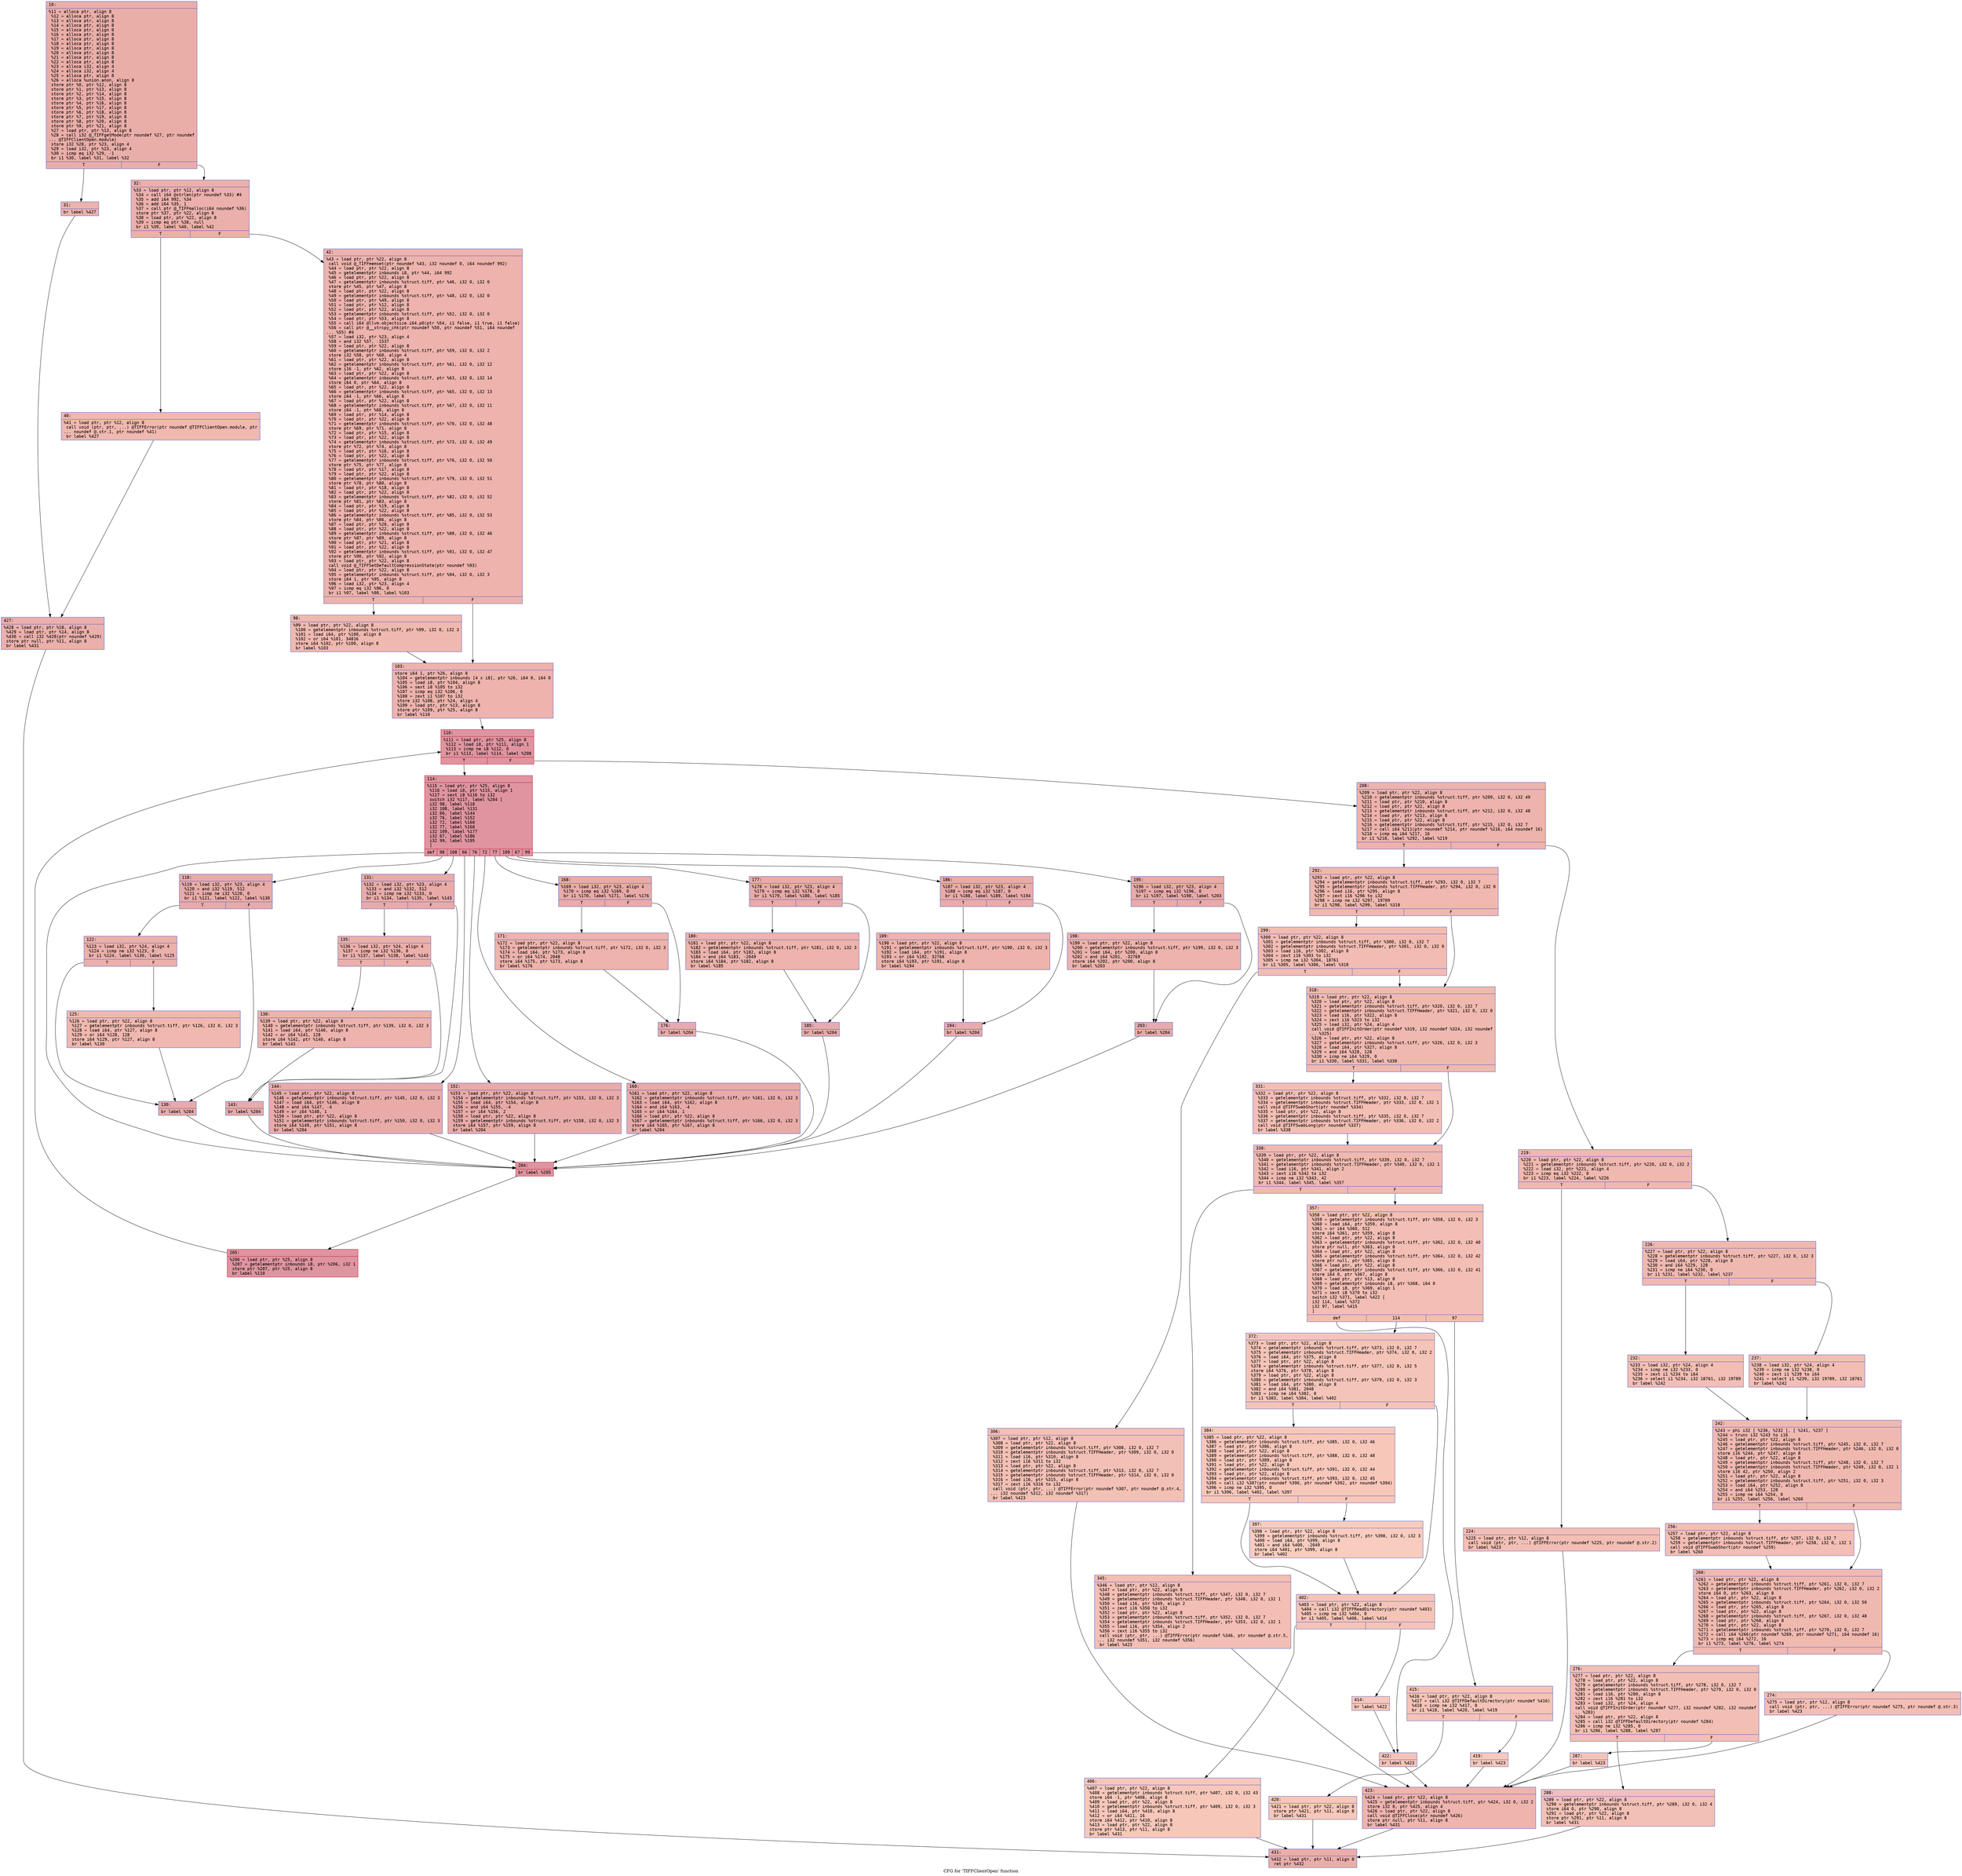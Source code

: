 digraph "CFG for 'TIFFClientOpen' function" {
	label="CFG for 'TIFFClientOpen' function";

	Node0x600003209f90 [shape=record,color="#3d50c3ff", style=filled, fillcolor="#d0473d70" fontname="Courier",label="{10:\l|  %11 = alloca ptr, align 8\l  %12 = alloca ptr, align 8\l  %13 = alloca ptr, align 8\l  %14 = alloca ptr, align 8\l  %15 = alloca ptr, align 8\l  %16 = alloca ptr, align 8\l  %17 = alloca ptr, align 8\l  %18 = alloca ptr, align 8\l  %19 = alloca ptr, align 8\l  %20 = alloca ptr, align 8\l  %21 = alloca ptr, align 8\l  %22 = alloca ptr, align 8\l  %23 = alloca i32, align 4\l  %24 = alloca i32, align 4\l  %25 = alloca ptr, align 8\l  %26 = alloca %union.anon, align 8\l  store ptr %0, ptr %12, align 8\l  store ptr %1, ptr %13, align 8\l  store ptr %2, ptr %14, align 8\l  store ptr %3, ptr %15, align 8\l  store ptr %4, ptr %16, align 8\l  store ptr %5, ptr %17, align 8\l  store ptr %6, ptr %18, align 8\l  store ptr %7, ptr %19, align 8\l  store ptr %8, ptr %20, align 8\l  store ptr %9, ptr %21, align 8\l  %27 = load ptr, ptr %13, align 8\l  %28 = call i32 @_TIFFgetMode(ptr noundef %27, ptr noundef\l... @TIFFClientOpen.module)\l  store i32 %28, ptr %23, align 4\l  %29 = load i32, ptr %23, align 4\l  %30 = icmp eq i32 %29, -1\l  br i1 %30, label %31, label %32\l|{<s0>T|<s1>F}}"];
	Node0x600003209f90:s0 -> Node0x60000320a2b0[tooltip="10 -> 31\nProbability 37.50%" ];
	Node0x600003209f90:s1 -> Node0x60000320a300[tooltip="10 -> 32\nProbability 62.50%" ];
	Node0x60000320a2b0 [shape=record,color="#3d50c3ff", style=filled, fillcolor="#d6524470" fontname="Courier",label="{31:\l|  br label %427\l}"];
	Node0x60000320a2b0 -> Node0x60000320b700[tooltip="31 -> 427\nProbability 100.00%" ];
	Node0x60000320a300 [shape=record,color="#3d50c3ff", style=filled, fillcolor="#d24b4070" fontname="Courier",label="{32:\l|  %33 = load ptr, ptr %12, align 8\l  %34 = call i64 @strlen(ptr noundef %33) #4\l  %35 = add i64 992, %34\l  %36 = add i64 %35, 1\l  %37 = call ptr @_TIFFmalloc(i64 noundef %36)\l  store ptr %37, ptr %22, align 8\l  %38 = load ptr, ptr %22, align 8\l  %39 = icmp eq ptr %38, null\l  br i1 %39, label %40, label %42\l|{<s0>T|<s1>F}}"];
	Node0x60000320a300:s0 -> Node0x60000320a350[tooltip="32 -> 40\nProbability 37.50%" ];
	Node0x60000320a300:s1 -> Node0x60000320a3a0[tooltip="32 -> 42\nProbability 62.50%" ];
	Node0x60000320a350 [shape=record,color="#3d50c3ff", style=filled, fillcolor="#dc5d4a70" fontname="Courier",label="{40:\l|  %41 = load ptr, ptr %12, align 8\l  call void (ptr, ptr, ...) @TIFFError(ptr noundef @TIFFClientOpen.module, ptr\l... noundef @.str.1, ptr noundef %41)\l  br label %427\l}"];
	Node0x60000320a350 -> Node0x60000320b700[tooltip="40 -> 427\nProbability 100.00%" ];
	Node0x60000320a3a0 [shape=record,color="#3d50c3ff", style=filled, fillcolor="#d6524470" fontname="Courier",label="{42:\l|  %43 = load ptr, ptr %22, align 8\l  call void @_TIFFmemset(ptr noundef %43, i32 noundef 0, i64 noundef 992)\l  %44 = load ptr, ptr %22, align 8\l  %45 = getelementptr inbounds i8, ptr %44, i64 992\l  %46 = load ptr, ptr %22, align 8\l  %47 = getelementptr inbounds %struct.tiff, ptr %46, i32 0, i32 0\l  store ptr %45, ptr %47, align 8\l  %48 = load ptr, ptr %22, align 8\l  %49 = getelementptr inbounds %struct.tiff, ptr %48, i32 0, i32 0\l  %50 = load ptr, ptr %49, align 8\l  %51 = load ptr, ptr %12, align 8\l  %52 = load ptr, ptr %22, align 8\l  %53 = getelementptr inbounds %struct.tiff, ptr %52, i32 0, i32 0\l  %54 = load ptr, ptr %53, align 8\l  %55 = call i64 @llvm.objectsize.i64.p0(ptr %54, i1 false, i1 true, i1 false)\l  %56 = call ptr @__strcpy_chk(ptr noundef %50, ptr noundef %51, i64 noundef\l... %55) #4\l  %57 = load i32, ptr %23, align 4\l  %58 = and i32 %57, -1537\l  %59 = load ptr, ptr %22, align 8\l  %60 = getelementptr inbounds %struct.tiff, ptr %59, i32 0, i32 2\l  store i32 %58, ptr %60, align 4\l  %61 = load ptr, ptr %22, align 8\l  %62 = getelementptr inbounds %struct.tiff, ptr %61, i32 0, i32 12\l  store i16 -1, ptr %62, align 8\l  %63 = load ptr, ptr %22, align 8\l  %64 = getelementptr inbounds %struct.tiff, ptr %63, i32 0, i32 14\l  store i64 0, ptr %64, align 8\l  %65 = load ptr, ptr %22, align 8\l  %66 = getelementptr inbounds %struct.tiff, ptr %65, i32 0, i32 13\l  store i64 -1, ptr %66, align 8\l  %67 = load ptr, ptr %22, align 8\l  %68 = getelementptr inbounds %struct.tiff, ptr %67, i32 0, i32 11\l  store i64 -1, ptr %68, align 8\l  %69 = load ptr, ptr %14, align 8\l  %70 = load ptr, ptr %22, align 8\l  %71 = getelementptr inbounds %struct.tiff, ptr %70, i32 0, i32 48\l  store ptr %69, ptr %71, align 8\l  %72 = load ptr, ptr %15, align 8\l  %73 = load ptr, ptr %22, align 8\l  %74 = getelementptr inbounds %struct.tiff, ptr %73, i32 0, i32 49\l  store ptr %72, ptr %74, align 8\l  %75 = load ptr, ptr %16, align 8\l  %76 = load ptr, ptr %22, align 8\l  %77 = getelementptr inbounds %struct.tiff, ptr %76, i32 0, i32 50\l  store ptr %75, ptr %77, align 8\l  %78 = load ptr, ptr %17, align 8\l  %79 = load ptr, ptr %22, align 8\l  %80 = getelementptr inbounds %struct.tiff, ptr %79, i32 0, i32 51\l  store ptr %78, ptr %80, align 8\l  %81 = load ptr, ptr %18, align 8\l  %82 = load ptr, ptr %22, align 8\l  %83 = getelementptr inbounds %struct.tiff, ptr %82, i32 0, i32 52\l  store ptr %81, ptr %83, align 8\l  %84 = load ptr, ptr %19, align 8\l  %85 = load ptr, ptr %22, align 8\l  %86 = getelementptr inbounds %struct.tiff, ptr %85, i32 0, i32 53\l  store ptr %84, ptr %86, align 8\l  %87 = load ptr, ptr %20, align 8\l  %88 = load ptr, ptr %22, align 8\l  %89 = getelementptr inbounds %struct.tiff, ptr %88, i32 0, i32 46\l  store ptr %87, ptr %89, align 8\l  %90 = load ptr, ptr %21, align 8\l  %91 = load ptr, ptr %22, align 8\l  %92 = getelementptr inbounds %struct.tiff, ptr %91, i32 0, i32 47\l  store ptr %90, ptr %92, align 8\l  %93 = load ptr, ptr %22, align 8\l  call void @_TIFFSetDefaultCompressionState(ptr noundef %93)\l  %94 = load ptr, ptr %22, align 8\l  %95 = getelementptr inbounds %struct.tiff, ptr %94, i32 0, i32 3\l  store i64 1, ptr %95, align 8\l  %96 = load i32, ptr %23, align 4\l  %97 = icmp eq i32 %96, 0\l  br i1 %97, label %98, label %103\l|{<s0>T|<s1>F}}"];
	Node0x60000320a3a0:s0 -> Node0x60000320a3f0[tooltip="42 -> 98\nProbability 37.50%" ];
	Node0x60000320a3a0:s1 -> Node0x60000320a440[tooltip="42 -> 103\nProbability 62.50%" ];
	Node0x60000320a3f0 [shape=record,color="#3d50c3ff", style=filled, fillcolor="#de614d70" fontname="Courier",label="{98:\l|  %99 = load ptr, ptr %22, align 8\l  %100 = getelementptr inbounds %struct.tiff, ptr %99, i32 0, i32 3\l  %101 = load i64, ptr %100, align 8\l  %102 = or i64 %101, 34816\l  store i64 %102, ptr %100, align 8\l  br label %103\l}"];
	Node0x60000320a3f0 -> Node0x60000320a440[tooltip="98 -> 103\nProbability 100.00%" ];
	Node0x60000320a440 [shape=record,color="#3d50c3ff", style=filled, fillcolor="#d6524470" fontname="Courier",label="{103:\l|  store i64 1, ptr %26, align 8\l  %104 = getelementptr inbounds [4 x i8], ptr %26, i64 0, i64 0\l  %105 = load i8, ptr %104, align 8\l  %106 = sext i8 %105 to i32\l  %107 = icmp eq i32 %106, 0\l  %108 = zext i1 %107 to i32\l  store i32 %108, ptr %24, align 4\l  %109 = load ptr, ptr %13, align 8\l  store ptr %109, ptr %25, align 8\l  br label %110\l}"];
	Node0x60000320a440 -> Node0x60000320a490[tooltip="103 -> 110\nProbability 100.00%" ];
	Node0x60000320a490 [shape=record,color="#b70d28ff", style=filled, fillcolor="#b70d2870" fontname="Courier",label="{110:\l|  %111 = load ptr, ptr %25, align 8\l  %112 = load i8, ptr %111, align 1\l  %113 = icmp ne i8 %112, 0\l  br i1 %113, label %114, label %208\l|{<s0>T|<s1>F}}"];
	Node0x60000320a490:s0 -> Node0x60000320a4e0[tooltip="110 -> 114\nProbability 96.88%" ];
	Node0x60000320a490:s1 -> Node0x60000320ad00[tooltip="110 -> 208\nProbability 3.12%" ];
	Node0x60000320a4e0 [shape=record,color="#b70d28ff", style=filled, fillcolor="#b70d2870" fontname="Courier",label="{114:\l|  %115 = load ptr, ptr %25, align 8\l  %116 = load i8, ptr %115, align 1\l  %117 = sext i8 %116 to i32\l  switch i32 %117, label %204 [\l    i32 98, label %118\l    i32 108, label %131\l    i32 66, label %144\l    i32 76, label %152\l    i32 72, label %160\l    i32 77, label %168\l    i32 109, label %177\l    i32 67, label %186\l    i32 99, label %195\l  ]\l|{<s0>def|<s1>98|<s2>108|<s3>66|<s4>76|<s5>72|<s6>77|<s7>109|<s8>67|<s9>99}}"];
	Node0x60000320a4e0:s0 -> Node0x60000320ac60[tooltip="114 -> 204\nProbability 10.00%" ];
	Node0x60000320a4e0:s1 -> Node0x60000320a530[tooltip="114 -> 118\nProbability 10.00%" ];
	Node0x60000320a4e0:s2 -> Node0x60000320a670[tooltip="114 -> 131\nProbability 10.00%" ];
	Node0x60000320a4e0:s3 -> Node0x60000320a7b0[tooltip="114 -> 144\nProbability 10.00%" ];
	Node0x60000320a4e0:s4 -> Node0x60000320a800[tooltip="114 -> 152\nProbability 10.00%" ];
	Node0x60000320a4e0:s5 -> Node0x60000320a850[tooltip="114 -> 160\nProbability 10.00%" ];
	Node0x60000320a4e0:s6 -> Node0x60000320a8a0[tooltip="114 -> 168\nProbability 10.00%" ];
	Node0x60000320a4e0:s7 -> Node0x60000320a990[tooltip="114 -> 177\nProbability 10.00%" ];
	Node0x60000320a4e0:s8 -> Node0x60000320aa80[tooltip="114 -> 186\nProbability 10.00%" ];
	Node0x60000320a4e0:s9 -> Node0x60000320ab70[tooltip="114 -> 195\nProbability 10.00%" ];
	Node0x60000320a530 [shape=record,color="#3d50c3ff", style=filled, fillcolor="#cc403a70" fontname="Courier",label="{118:\l|  %119 = load i32, ptr %23, align 4\l  %120 = and i32 %119, 512\l  %121 = icmp ne i32 %120, 0\l  br i1 %121, label %122, label %130\l|{<s0>T|<s1>F}}"];
	Node0x60000320a530:s0 -> Node0x60000320a580[tooltip="118 -> 122\nProbability 50.00%" ];
	Node0x60000320a530:s1 -> Node0x60000320a620[tooltip="118 -> 130\nProbability 50.00%" ];
	Node0x60000320a580 [shape=record,color="#3d50c3ff", style=filled, fillcolor="#d24b4070" fontname="Courier",label="{122:\l|  %123 = load i32, ptr %24, align 4\l  %124 = icmp ne i32 %123, 0\l  br i1 %124, label %130, label %125\l|{<s0>T|<s1>F}}"];
	Node0x60000320a580:s0 -> Node0x60000320a620[tooltip="122 -> 130\nProbability 62.50%" ];
	Node0x60000320a580:s1 -> Node0x60000320a5d0[tooltip="122 -> 125\nProbability 37.50%" ];
	Node0x60000320a5d0 [shape=record,color="#3d50c3ff", style=filled, fillcolor="#dc5d4a70" fontname="Courier",label="{125:\l|  %126 = load ptr, ptr %22, align 8\l  %127 = getelementptr inbounds %struct.tiff, ptr %126, i32 0, i32 3\l  %128 = load i64, ptr %127, align 8\l  %129 = or i64 %128, 128\l  store i64 %129, ptr %127, align 8\l  br label %130\l}"];
	Node0x60000320a5d0 -> Node0x60000320a620[tooltip="125 -> 130\nProbability 100.00%" ];
	Node0x60000320a620 [shape=record,color="#3d50c3ff", style=filled, fillcolor="#cc403a70" fontname="Courier",label="{130:\l|  br label %204\l}"];
	Node0x60000320a620 -> Node0x60000320ac60[tooltip="130 -> 204\nProbability 100.00%" ];
	Node0x60000320a670 [shape=record,color="#3d50c3ff", style=filled, fillcolor="#cc403a70" fontname="Courier",label="{131:\l|  %132 = load i32, ptr %23, align 4\l  %133 = and i32 %132, 512\l  %134 = icmp ne i32 %133, 0\l  br i1 %134, label %135, label %143\l|{<s0>T|<s1>F}}"];
	Node0x60000320a670:s0 -> Node0x60000320a6c0[tooltip="131 -> 135\nProbability 50.00%" ];
	Node0x60000320a670:s1 -> Node0x60000320a760[tooltip="131 -> 143\nProbability 50.00%" ];
	Node0x60000320a6c0 [shape=record,color="#3d50c3ff", style=filled, fillcolor="#d24b4070" fontname="Courier",label="{135:\l|  %136 = load i32, ptr %24, align 4\l  %137 = icmp ne i32 %136, 0\l  br i1 %137, label %138, label %143\l|{<s0>T|<s1>F}}"];
	Node0x60000320a6c0:s0 -> Node0x60000320a710[tooltip="135 -> 138\nProbability 62.50%" ];
	Node0x60000320a6c0:s1 -> Node0x60000320a760[tooltip="135 -> 143\nProbability 37.50%" ];
	Node0x60000320a710 [shape=record,color="#3d50c3ff", style=filled, fillcolor="#d6524470" fontname="Courier",label="{138:\l|  %139 = load ptr, ptr %22, align 8\l  %140 = getelementptr inbounds %struct.tiff, ptr %139, i32 0, i32 3\l  %141 = load i64, ptr %140, align 8\l  %142 = or i64 %141, 128\l  store i64 %142, ptr %140, align 8\l  br label %143\l}"];
	Node0x60000320a710 -> Node0x60000320a760[tooltip="138 -> 143\nProbability 100.00%" ];
	Node0x60000320a760 [shape=record,color="#3d50c3ff", style=filled, fillcolor="#cc403a70" fontname="Courier",label="{143:\l|  br label %204\l}"];
	Node0x60000320a760 -> Node0x60000320ac60[tooltip="143 -> 204\nProbability 100.00%" ];
	Node0x60000320a7b0 [shape=record,color="#3d50c3ff", style=filled, fillcolor="#cc403a70" fontname="Courier",label="{144:\l|  %145 = load ptr, ptr %22, align 8\l  %146 = getelementptr inbounds %struct.tiff, ptr %145, i32 0, i32 3\l  %147 = load i64, ptr %146, align 8\l  %148 = and i64 %147, -4\l  %149 = or i64 %148, 1\l  %150 = load ptr, ptr %22, align 8\l  %151 = getelementptr inbounds %struct.tiff, ptr %150, i32 0, i32 3\l  store i64 %149, ptr %151, align 8\l  br label %204\l}"];
	Node0x60000320a7b0 -> Node0x60000320ac60[tooltip="144 -> 204\nProbability 100.00%" ];
	Node0x60000320a800 [shape=record,color="#3d50c3ff", style=filled, fillcolor="#cc403a70" fontname="Courier",label="{152:\l|  %153 = load ptr, ptr %22, align 8\l  %154 = getelementptr inbounds %struct.tiff, ptr %153, i32 0, i32 3\l  %155 = load i64, ptr %154, align 8\l  %156 = and i64 %155, -4\l  %157 = or i64 %156, 2\l  %158 = load ptr, ptr %22, align 8\l  %159 = getelementptr inbounds %struct.tiff, ptr %158, i32 0, i32 3\l  store i64 %157, ptr %159, align 8\l  br label %204\l}"];
	Node0x60000320a800 -> Node0x60000320ac60[tooltip="152 -> 204\nProbability 100.00%" ];
	Node0x60000320a850 [shape=record,color="#3d50c3ff", style=filled, fillcolor="#cc403a70" fontname="Courier",label="{160:\l|  %161 = load ptr, ptr %22, align 8\l  %162 = getelementptr inbounds %struct.tiff, ptr %161, i32 0, i32 3\l  %163 = load i64, ptr %162, align 8\l  %164 = and i64 %163, -4\l  %165 = or i64 %164, 1\l  %166 = load ptr, ptr %22, align 8\l  %167 = getelementptr inbounds %struct.tiff, ptr %166, i32 0, i32 3\l  store i64 %165, ptr %167, align 8\l  br label %204\l}"];
	Node0x60000320a850 -> Node0x60000320ac60[tooltip="160 -> 204\nProbability 100.00%" ];
	Node0x60000320a8a0 [shape=record,color="#3d50c3ff", style=filled, fillcolor="#cc403a70" fontname="Courier",label="{168:\l|  %169 = load i32, ptr %23, align 4\l  %170 = icmp eq i32 %169, 0\l  br i1 %170, label %171, label %176\l|{<s0>T|<s1>F}}"];
	Node0x60000320a8a0:s0 -> Node0x60000320a8f0[tooltip="168 -> 171\nProbability 37.50%" ];
	Node0x60000320a8a0:s1 -> Node0x60000320a940[tooltip="168 -> 176\nProbability 62.50%" ];
	Node0x60000320a8f0 [shape=record,color="#3d50c3ff", style=filled, fillcolor="#d6524470" fontname="Courier",label="{171:\l|  %172 = load ptr, ptr %22, align 8\l  %173 = getelementptr inbounds %struct.tiff, ptr %172, i32 0, i32 3\l  %174 = load i64, ptr %173, align 8\l  %175 = or i64 %174, 2048\l  store i64 %175, ptr %173, align 8\l  br label %176\l}"];
	Node0x60000320a8f0 -> Node0x60000320a940[tooltip="171 -> 176\nProbability 100.00%" ];
	Node0x60000320a940 [shape=record,color="#3d50c3ff", style=filled, fillcolor="#cc403a70" fontname="Courier",label="{176:\l|  br label %204\l}"];
	Node0x60000320a940 -> Node0x60000320ac60[tooltip="176 -> 204\nProbability 100.00%" ];
	Node0x60000320a990 [shape=record,color="#3d50c3ff", style=filled, fillcolor="#cc403a70" fontname="Courier",label="{177:\l|  %178 = load i32, ptr %23, align 4\l  %179 = icmp eq i32 %178, 0\l  br i1 %179, label %180, label %185\l|{<s0>T|<s1>F}}"];
	Node0x60000320a990:s0 -> Node0x60000320a9e0[tooltip="177 -> 180\nProbability 37.50%" ];
	Node0x60000320a990:s1 -> Node0x60000320aa30[tooltip="177 -> 185\nProbability 62.50%" ];
	Node0x60000320a9e0 [shape=record,color="#3d50c3ff", style=filled, fillcolor="#d6524470" fontname="Courier",label="{180:\l|  %181 = load ptr, ptr %22, align 8\l  %182 = getelementptr inbounds %struct.tiff, ptr %181, i32 0, i32 3\l  %183 = load i64, ptr %182, align 8\l  %184 = and i64 %183, -2049\l  store i64 %184, ptr %182, align 8\l  br label %185\l}"];
	Node0x60000320a9e0 -> Node0x60000320aa30[tooltip="180 -> 185\nProbability 100.00%" ];
	Node0x60000320aa30 [shape=record,color="#3d50c3ff", style=filled, fillcolor="#cc403a70" fontname="Courier",label="{185:\l|  br label %204\l}"];
	Node0x60000320aa30 -> Node0x60000320ac60[tooltip="185 -> 204\nProbability 100.00%" ];
	Node0x60000320aa80 [shape=record,color="#3d50c3ff", style=filled, fillcolor="#cc403a70" fontname="Courier",label="{186:\l|  %187 = load i32, ptr %23, align 4\l  %188 = icmp eq i32 %187, 0\l  br i1 %188, label %189, label %194\l|{<s0>T|<s1>F}}"];
	Node0x60000320aa80:s0 -> Node0x60000320aad0[tooltip="186 -> 189\nProbability 37.50%" ];
	Node0x60000320aa80:s1 -> Node0x60000320ab20[tooltip="186 -> 194\nProbability 62.50%" ];
	Node0x60000320aad0 [shape=record,color="#3d50c3ff", style=filled, fillcolor="#d6524470" fontname="Courier",label="{189:\l|  %190 = load ptr, ptr %22, align 8\l  %191 = getelementptr inbounds %struct.tiff, ptr %190, i32 0, i32 3\l  %192 = load i64, ptr %191, align 8\l  %193 = or i64 %192, 32768\l  store i64 %193, ptr %191, align 8\l  br label %194\l}"];
	Node0x60000320aad0 -> Node0x60000320ab20[tooltip="189 -> 194\nProbability 100.00%" ];
	Node0x60000320ab20 [shape=record,color="#3d50c3ff", style=filled, fillcolor="#cc403a70" fontname="Courier",label="{194:\l|  br label %204\l}"];
	Node0x60000320ab20 -> Node0x60000320ac60[tooltip="194 -> 204\nProbability 100.00%" ];
	Node0x60000320ab70 [shape=record,color="#3d50c3ff", style=filled, fillcolor="#cc403a70" fontname="Courier",label="{195:\l|  %196 = load i32, ptr %23, align 4\l  %197 = icmp eq i32 %196, 0\l  br i1 %197, label %198, label %203\l|{<s0>T|<s1>F}}"];
	Node0x60000320ab70:s0 -> Node0x60000320abc0[tooltip="195 -> 198\nProbability 37.50%" ];
	Node0x60000320ab70:s1 -> Node0x60000320ac10[tooltip="195 -> 203\nProbability 62.50%" ];
	Node0x60000320abc0 [shape=record,color="#3d50c3ff", style=filled, fillcolor="#d6524470" fontname="Courier",label="{198:\l|  %199 = load ptr, ptr %22, align 8\l  %200 = getelementptr inbounds %struct.tiff, ptr %199, i32 0, i32 3\l  %201 = load i64, ptr %200, align 8\l  %202 = and i64 %201, -32769\l  store i64 %202, ptr %200, align 8\l  br label %203\l}"];
	Node0x60000320abc0 -> Node0x60000320ac10[tooltip="198 -> 203\nProbability 100.00%" ];
	Node0x60000320ac10 [shape=record,color="#3d50c3ff", style=filled, fillcolor="#cc403a70" fontname="Courier",label="{203:\l|  br label %204\l}"];
	Node0x60000320ac10 -> Node0x60000320ac60[tooltip="203 -> 204\nProbability 100.00%" ];
	Node0x60000320ac60 [shape=record,color="#b70d28ff", style=filled, fillcolor="#b70d2870" fontname="Courier",label="{204:\l|  br label %205\l}"];
	Node0x60000320ac60 -> Node0x60000320acb0[tooltip="204 -> 205\nProbability 100.00%" ];
	Node0x60000320acb0 [shape=record,color="#b70d28ff", style=filled, fillcolor="#b70d2870" fontname="Courier",label="{205:\l|  %206 = load ptr, ptr %25, align 8\l  %207 = getelementptr inbounds i8, ptr %206, i32 1\l  store ptr %207, ptr %25, align 8\l  br label %110\l}"];
	Node0x60000320acb0 -> Node0x60000320a490[tooltip="205 -> 110\nProbability 100.00%" ];
	Node0x60000320ad00 [shape=record,color="#3d50c3ff", style=filled, fillcolor="#d6524470" fontname="Courier",label="{208:\l|  %209 = load ptr, ptr %22, align 8\l  %210 = getelementptr inbounds %struct.tiff, ptr %209, i32 0, i32 49\l  %211 = load ptr, ptr %210, align 8\l  %212 = load ptr, ptr %22, align 8\l  %213 = getelementptr inbounds %struct.tiff, ptr %212, i32 0, i32 48\l  %214 = load ptr, ptr %213, align 8\l  %215 = load ptr, ptr %22, align 8\l  %216 = getelementptr inbounds %struct.tiff, ptr %215, i32 0, i32 7\l  %217 = call i64 %211(ptr noundef %214, ptr noundef %216, i64 noundef 16)\l  %218 = icmp eq i64 %217, 16\l  br i1 %218, label %292, label %219\l|{<s0>T|<s1>F}}"];
	Node0x60000320ad00:s0 -> Node0x60000320b110[tooltip="208 -> 292\nProbability 50.00%" ];
	Node0x60000320ad00:s1 -> Node0x60000320ad50[tooltip="208 -> 219\nProbability 50.00%" ];
	Node0x60000320ad50 [shape=record,color="#3d50c3ff", style=filled, fillcolor="#dc5d4a70" fontname="Courier",label="{219:\l|  %220 = load ptr, ptr %22, align 8\l  %221 = getelementptr inbounds %struct.tiff, ptr %220, i32 0, i32 2\l  %222 = load i32, ptr %221, align 4\l  %223 = icmp eq i32 %222, 0\l  br i1 %223, label %224, label %226\l|{<s0>T|<s1>F}}"];
	Node0x60000320ad50:s0 -> Node0x60000320ada0[tooltip="219 -> 224\nProbability 37.50%" ];
	Node0x60000320ad50:s1 -> Node0x60000320adf0[tooltip="219 -> 226\nProbability 62.50%" ];
	Node0x60000320ada0 [shape=record,color="#3d50c3ff", style=filled, fillcolor="#e36c5570" fontname="Courier",label="{224:\l|  %225 = load ptr, ptr %12, align 8\l  call void (ptr, ptr, ...) @TIFFError(ptr noundef %225, ptr noundef @.str.2)\l  br label %423\l}"];
	Node0x60000320ada0 -> Node0x60000320b6b0[tooltip="224 -> 423\nProbability 100.00%" ];
	Node0x60000320adf0 [shape=record,color="#3d50c3ff", style=filled, fillcolor="#de614d70" fontname="Courier",label="{226:\l|  %227 = load ptr, ptr %22, align 8\l  %228 = getelementptr inbounds %struct.tiff, ptr %227, i32 0, i32 3\l  %229 = load i64, ptr %228, align 8\l  %230 = and i64 %229, 128\l  %231 = icmp ne i64 %230, 0\l  br i1 %231, label %232, label %237\l|{<s0>T|<s1>F}}"];
	Node0x60000320adf0:s0 -> Node0x60000320ae40[tooltip="226 -> 232\nProbability 50.00%" ];
	Node0x60000320adf0:s1 -> Node0x60000320ae90[tooltip="226 -> 237\nProbability 50.00%" ];
	Node0x60000320ae40 [shape=record,color="#3d50c3ff", style=filled, fillcolor="#e36c5570" fontname="Courier",label="{232:\l|  %233 = load i32, ptr %24, align 4\l  %234 = icmp ne i32 %233, 0\l  %235 = zext i1 %234 to i64\l  %236 = select i1 %234, i32 18761, i32 19789\l  br label %242\l}"];
	Node0x60000320ae40 -> Node0x60000320aee0[tooltip="232 -> 242\nProbability 100.00%" ];
	Node0x60000320ae90 [shape=record,color="#3d50c3ff", style=filled, fillcolor="#e36c5570" fontname="Courier",label="{237:\l|  %238 = load i32, ptr %24, align 4\l  %239 = icmp ne i32 %238, 0\l  %240 = zext i1 %239 to i64\l  %241 = select i1 %239, i32 19789, i32 18761\l  br label %242\l}"];
	Node0x60000320ae90 -> Node0x60000320aee0[tooltip="237 -> 242\nProbability 100.00%" ];
	Node0x60000320aee0 [shape=record,color="#3d50c3ff", style=filled, fillcolor="#de614d70" fontname="Courier",label="{242:\l|  %243 = phi i32 [ %236, %232 ], [ %241, %237 ]\l  %244 = trunc i32 %243 to i16\l  %245 = load ptr, ptr %22, align 8\l  %246 = getelementptr inbounds %struct.tiff, ptr %245, i32 0, i32 7\l  %247 = getelementptr inbounds %struct.TIFFHeader, ptr %246, i32 0, i32 0\l  store i16 %244, ptr %247, align 8\l  %248 = load ptr, ptr %22, align 8\l  %249 = getelementptr inbounds %struct.tiff, ptr %248, i32 0, i32 7\l  %250 = getelementptr inbounds %struct.TIFFHeader, ptr %249, i32 0, i32 1\l  store i16 42, ptr %250, align 2\l  %251 = load ptr, ptr %22, align 8\l  %252 = getelementptr inbounds %struct.tiff, ptr %251, i32 0, i32 3\l  %253 = load i64, ptr %252, align 8\l  %254 = and i64 %253, 128\l  %255 = icmp ne i64 %254, 0\l  br i1 %255, label %256, label %260\l|{<s0>T|<s1>F}}"];
	Node0x60000320aee0:s0 -> Node0x60000320af30[tooltip="242 -> 256\nProbability 50.00%" ];
	Node0x60000320aee0:s1 -> Node0x60000320af80[tooltip="242 -> 260\nProbability 50.00%" ];
	Node0x60000320af30 [shape=record,color="#3d50c3ff", style=filled, fillcolor="#e36c5570" fontname="Courier",label="{256:\l|  %257 = load ptr, ptr %22, align 8\l  %258 = getelementptr inbounds %struct.tiff, ptr %257, i32 0, i32 7\l  %259 = getelementptr inbounds %struct.TIFFHeader, ptr %258, i32 0, i32 1\l  call void @TIFFSwabShort(ptr noundef %259)\l  br label %260\l}"];
	Node0x60000320af30 -> Node0x60000320af80[tooltip="256 -> 260\nProbability 100.00%" ];
	Node0x60000320af80 [shape=record,color="#3d50c3ff", style=filled, fillcolor="#de614d70" fontname="Courier",label="{260:\l|  %261 = load ptr, ptr %22, align 8\l  %262 = getelementptr inbounds %struct.tiff, ptr %261, i32 0, i32 7\l  %263 = getelementptr inbounds %struct.TIFFHeader, ptr %262, i32 0, i32 2\l  store i64 0, ptr %263, align 8\l  %264 = load ptr, ptr %22, align 8\l  %265 = getelementptr inbounds %struct.tiff, ptr %264, i32 0, i32 50\l  %266 = load ptr, ptr %265, align 8\l  %267 = load ptr, ptr %22, align 8\l  %268 = getelementptr inbounds %struct.tiff, ptr %267, i32 0, i32 48\l  %269 = load ptr, ptr %268, align 8\l  %270 = load ptr, ptr %22, align 8\l  %271 = getelementptr inbounds %struct.tiff, ptr %270, i32 0, i32 7\l  %272 = call i64 %266(ptr noundef %269, ptr noundef %271, i64 noundef 16)\l  %273 = icmp eq i64 %272, 16\l  br i1 %273, label %276, label %274\l|{<s0>T|<s1>F}}"];
	Node0x60000320af80:s0 -> Node0x60000320b020[tooltip="260 -> 276\nProbability 50.00%" ];
	Node0x60000320af80:s1 -> Node0x60000320afd0[tooltip="260 -> 274\nProbability 50.00%" ];
	Node0x60000320afd0 [shape=record,color="#3d50c3ff", style=filled, fillcolor="#e36c5570" fontname="Courier",label="{274:\l|  %275 = load ptr, ptr %12, align 8\l  call void (ptr, ptr, ...) @TIFFError(ptr noundef %275, ptr noundef @.str.3)\l  br label %423\l}"];
	Node0x60000320afd0 -> Node0x60000320b6b0[tooltip="274 -> 423\nProbability 100.00%" ];
	Node0x60000320b020 [shape=record,color="#3d50c3ff", style=filled, fillcolor="#e36c5570" fontname="Courier",label="{276:\l|  %277 = load ptr, ptr %22, align 8\l  %278 = load ptr, ptr %22, align 8\l  %279 = getelementptr inbounds %struct.tiff, ptr %278, i32 0, i32 7\l  %280 = getelementptr inbounds %struct.TIFFHeader, ptr %279, i32 0, i32 0\l  %281 = load i16, ptr %280, align 8\l  %282 = zext i16 %281 to i32\l  %283 = load i32, ptr %24, align 4\l  call void @TIFFInitOrder(ptr noundef %277, i32 noundef %282, i32 noundef\l... %283)\l  %284 = load ptr, ptr %22, align 8\l  %285 = call i32 @TIFFDefaultDirectory(ptr noundef %284)\l  %286 = icmp ne i32 %285, 0\l  br i1 %286, label %288, label %287\l|{<s0>T|<s1>F}}"];
	Node0x60000320b020:s0 -> Node0x60000320b0c0[tooltip="276 -> 288\nProbability 62.50%" ];
	Node0x60000320b020:s1 -> Node0x60000320b070[tooltip="276 -> 287\nProbability 37.50%" ];
	Node0x60000320b070 [shape=record,color="#3d50c3ff", style=filled, fillcolor="#e97a5f70" fontname="Courier",label="{287:\l|  br label %423\l}"];
	Node0x60000320b070 -> Node0x60000320b6b0[tooltip="287 -> 423\nProbability 100.00%" ];
	Node0x60000320b0c0 [shape=record,color="#3d50c3ff", style=filled, fillcolor="#e5705870" fontname="Courier",label="{288:\l|  %289 = load ptr, ptr %22, align 8\l  %290 = getelementptr inbounds %struct.tiff, ptr %289, i32 0, i32 4\l  store i64 0, ptr %290, align 8\l  %291 = load ptr, ptr %22, align 8\l  store ptr %291, ptr %11, align 8\l  br label %431\l}"];
	Node0x60000320b0c0 -> Node0x60000320b750[tooltip="288 -> 431\nProbability 100.00%" ];
	Node0x60000320b110 [shape=record,color="#3d50c3ff", style=filled, fillcolor="#dc5d4a70" fontname="Courier",label="{292:\l|  %293 = load ptr, ptr %22, align 8\l  %294 = getelementptr inbounds %struct.tiff, ptr %293, i32 0, i32 7\l  %295 = getelementptr inbounds %struct.TIFFHeader, ptr %294, i32 0, i32 0\l  %296 = load i16, ptr %295, align 8\l  %297 = zext i16 %296 to i32\l  %298 = icmp ne i32 %297, 19789\l  br i1 %298, label %299, label %318\l|{<s0>T|<s1>F}}"];
	Node0x60000320b110:s0 -> Node0x60000320b160[tooltip="292 -> 299\nProbability 50.00%" ];
	Node0x60000320b110:s1 -> Node0x60000320b200[tooltip="292 -> 318\nProbability 50.00%" ];
	Node0x60000320b160 [shape=record,color="#3d50c3ff", style=filled, fillcolor="#e1675170" fontname="Courier",label="{299:\l|  %300 = load ptr, ptr %22, align 8\l  %301 = getelementptr inbounds %struct.tiff, ptr %300, i32 0, i32 7\l  %302 = getelementptr inbounds %struct.TIFFHeader, ptr %301, i32 0, i32 0\l  %303 = load i16, ptr %302, align 8\l  %304 = zext i16 %303 to i32\l  %305 = icmp ne i32 %304, 18761\l  br i1 %305, label %306, label %318\l|{<s0>T|<s1>F}}"];
	Node0x60000320b160:s0 -> Node0x60000320b1b0[tooltip="299 -> 306\nProbability 50.00%" ];
	Node0x60000320b160:s1 -> Node0x60000320b200[tooltip="299 -> 318\nProbability 50.00%" ];
	Node0x60000320b1b0 [shape=record,color="#3d50c3ff", style=filled, fillcolor="#e5705870" fontname="Courier",label="{306:\l|  %307 = load ptr, ptr %12, align 8\l  %308 = load ptr, ptr %22, align 8\l  %309 = getelementptr inbounds %struct.tiff, ptr %308, i32 0, i32 7\l  %310 = getelementptr inbounds %struct.TIFFHeader, ptr %309, i32 0, i32 0\l  %311 = load i16, ptr %310, align 8\l  %312 = zext i16 %311 to i32\l  %313 = load ptr, ptr %22, align 8\l  %314 = getelementptr inbounds %struct.tiff, ptr %313, i32 0, i32 7\l  %315 = getelementptr inbounds %struct.TIFFHeader, ptr %314, i32 0, i32 0\l  %316 = load i16, ptr %315, align 8\l  %317 = zext i16 %316 to i32\l  call void (ptr, ptr, ...) @TIFFError(ptr noundef %307, ptr noundef @.str.4,\l... i32 noundef %312, i32 noundef %317)\l  br label %423\l}"];
	Node0x60000320b1b0 -> Node0x60000320b6b0[tooltip="306 -> 423\nProbability 100.00%" ];
	Node0x60000320b200 [shape=record,color="#3d50c3ff", style=filled, fillcolor="#de614d70" fontname="Courier",label="{318:\l|  %319 = load ptr, ptr %22, align 8\l  %320 = load ptr, ptr %22, align 8\l  %321 = getelementptr inbounds %struct.tiff, ptr %320, i32 0, i32 7\l  %322 = getelementptr inbounds %struct.TIFFHeader, ptr %321, i32 0, i32 0\l  %323 = load i16, ptr %322, align 8\l  %324 = zext i16 %323 to i32\l  %325 = load i32, ptr %24, align 4\l  call void @TIFFInitOrder(ptr noundef %319, i32 noundef %324, i32 noundef\l... %325)\l  %326 = load ptr, ptr %22, align 8\l  %327 = getelementptr inbounds %struct.tiff, ptr %326, i32 0, i32 3\l  %328 = load i64, ptr %327, align 8\l  %329 = and i64 %328, 128\l  %330 = icmp ne i64 %329, 0\l  br i1 %330, label %331, label %338\l|{<s0>T|<s1>F}}"];
	Node0x60000320b200:s0 -> Node0x60000320b250[tooltip="318 -> 331\nProbability 50.00%" ];
	Node0x60000320b200:s1 -> Node0x60000320b2a0[tooltip="318 -> 338\nProbability 50.00%" ];
	Node0x60000320b250 [shape=record,color="#3d50c3ff", style=filled, fillcolor="#e36c5570" fontname="Courier",label="{331:\l|  %332 = load ptr, ptr %22, align 8\l  %333 = getelementptr inbounds %struct.tiff, ptr %332, i32 0, i32 7\l  %334 = getelementptr inbounds %struct.TIFFHeader, ptr %333, i32 0, i32 1\l  call void @TIFFSwabShort(ptr noundef %334)\l  %335 = load ptr, ptr %22, align 8\l  %336 = getelementptr inbounds %struct.tiff, ptr %335, i32 0, i32 7\l  %337 = getelementptr inbounds %struct.TIFFHeader, ptr %336, i32 0, i32 2\l  call void @TIFFSwabLong(ptr noundef %337)\l  br label %338\l}"];
	Node0x60000320b250 -> Node0x60000320b2a0[tooltip="331 -> 338\nProbability 100.00%" ];
	Node0x60000320b2a0 [shape=record,color="#3d50c3ff", style=filled, fillcolor="#de614d70" fontname="Courier",label="{338:\l|  %339 = load ptr, ptr %22, align 8\l  %340 = getelementptr inbounds %struct.tiff, ptr %339, i32 0, i32 7\l  %341 = getelementptr inbounds %struct.TIFFHeader, ptr %340, i32 0, i32 1\l  %342 = load i16, ptr %341, align 2\l  %343 = zext i16 %342 to i32\l  %344 = icmp ne i32 %343, 42\l  br i1 %344, label %345, label %357\l|{<s0>T|<s1>F}}"];
	Node0x60000320b2a0:s0 -> Node0x60000320b2f0[tooltip="338 -> 345\nProbability 50.00%" ];
	Node0x60000320b2a0:s1 -> Node0x60000320b340[tooltip="338 -> 357\nProbability 50.00%" ];
	Node0x60000320b2f0 [shape=record,color="#3d50c3ff", style=filled, fillcolor="#e36c5570" fontname="Courier",label="{345:\l|  %346 = load ptr, ptr %12, align 8\l  %347 = load ptr, ptr %22, align 8\l  %348 = getelementptr inbounds %struct.tiff, ptr %347, i32 0, i32 7\l  %349 = getelementptr inbounds %struct.TIFFHeader, ptr %348, i32 0, i32 1\l  %350 = load i16, ptr %349, align 2\l  %351 = zext i16 %350 to i32\l  %352 = load ptr, ptr %22, align 8\l  %353 = getelementptr inbounds %struct.tiff, ptr %352, i32 0, i32 7\l  %354 = getelementptr inbounds %struct.TIFFHeader, ptr %353, i32 0, i32 1\l  %355 = load i16, ptr %354, align 2\l  %356 = zext i16 %355 to i32\l  call void (ptr, ptr, ...) @TIFFError(ptr noundef %346, ptr noundef @.str.5,\l... i32 noundef %351, i32 noundef %356)\l  br label %423\l}"];
	Node0x60000320b2f0 -> Node0x60000320b6b0[tooltip="345 -> 423\nProbability 100.00%" ];
	Node0x60000320b340 [shape=record,color="#3d50c3ff", style=filled, fillcolor="#e36c5570" fontname="Courier",label="{357:\l|  %358 = load ptr, ptr %22, align 8\l  %359 = getelementptr inbounds %struct.tiff, ptr %358, i32 0, i32 3\l  %360 = load i64, ptr %359, align 8\l  %361 = or i64 %360, 512\l  store i64 %361, ptr %359, align 8\l  %362 = load ptr, ptr %22, align 8\l  %363 = getelementptr inbounds %struct.tiff, ptr %362, i32 0, i32 40\l  store ptr null, ptr %363, align 8\l  %364 = load ptr, ptr %22, align 8\l  %365 = getelementptr inbounds %struct.tiff, ptr %364, i32 0, i32 42\l  store ptr null, ptr %365, align 8\l  %366 = load ptr, ptr %22, align 8\l  %367 = getelementptr inbounds %struct.tiff, ptr %366, i32 0, i32 41\l  store i64 0, ptr %367, align 8\l  %368 = load ptr, ptr %13, align 8\l  %369 = getelementptr inbounds i8, ptr %368, i64 0\l  %370 = load i8, ptr %369, align 1\l  %371 = sext i8 %370 to i32\l  switch i32 %371, label %422 [\l    i32 114, label %372\l    i32 97, label %415\l  ]\l|{<s0>def|<s1>114|<s2>97}}"];
	Node0x60000320b340:s0 -> Node0x60000320b660[tooltip="357 -> 422\nProbability 33.33%" ];
	Node0x60000320b340:s1 -> Node0x60000320b390[tooltip="357 -> 372\nProbability 33.33%" ];
	Node0x60000320b340:s2 -> Node0x60000320b570[tooltip="357 -> 415\nProbability 33.33%" ];
	Node0x60000320b390 [shape=record,color="#3d50c3ff", style=filled, fillcolor="#e97a5f70" fontname="Courier",label="{372:\l|  %373 = load ptr, ptr %22, align 8\l  %374 = getelementptr inbounds %struct.tiff, ptr %373, i32 0, i32 7\l  %375 = getelementptr inbounds %struct.TIFFHeader, ptr %374, i32 0, i32 2\l  %376 = load i64, ptr %375, align 8\l  %377 = load ptr, ptr %22, align 8\l  %378 = getelementptr inbounds %struct.tiff, ptr %377, i32 0, i32 5\l  store i64 %376, ptr %378, align 8\l  %379 = load ptr, ptr %22, align 8\l  %380 = getelementptr inbounds %struct.tiff, ptr %379, i32 0, i32 3\l  %381 = load i64, ptr %380, align 8\l  %382 = and i64 %381, 2048\l  %383 = icmp ne i64 %382, 0\l  br i1 %383, label %384, label %402\l|{<s0>T|<s1>F}}"];
	Node0x60000320b390:s0 -> Node0x60000320b3e0[tooltip="372 -> 384\nProbability 50.00%" ];
	Node0x60000320b390:s1 -> Node0x60000320b480[tooltip="372 -> 402\nProbability 50.00%" ];
	Node0x60000320b3e0 [shape=record,color="#3d50c3ff", style=filled, fillcolor="#ec7f6370" fontname="Courier",label="{384:\l|  %385 = load ptr, ptr %22, align 8\l  %386 = getelementptr inbounds %struct.tiff, ptr %385, i32 0, i32 46\l  %387 = load ptr, ptr %386, align 8\l  %388 = load ptr, ptr %22, align 8\l  %389 = getelementptr inbounds %struct.tiff, ptr %388, i32 0, i32 48\l  %390 = load ptr, ptr %389, align 8\l  %391 = load ptr, ptr %22, align 8\l  %392 = getelementptr inbounds %struct.tiff, ptr %391, i32 0, i32 44\l  %393 = load ptr, ptr %22, align 8\l  %394 = getelementptr inbounds %struct.tiff, ptr %393, i32 0, i32 45\l  %395 = call i32 %387(ptr noundef %390, ptr noundef %392, ptr noundef %394)\l  %396 = icmp ne i32 %395, 0\l  br i1 %396, label %402, label %397\l|{<s0>T|<s1>F}}"];
	Node0x60000320b3e0:s0 -> Node0x60000320b480[tooltip="384 -> 402\nProbability 62.50%" ];
	Node0x60000320b3e0:s1 -> Node0x60000320b430[tooltip="384 -> 397\nProbability 37.50%" ];
	Node0x60000320b430 [shape=record,color="#3d50c3ff", style=filled, fillcolor="#f08b6e70" fontname="Courier",label="{397:\l|  %398 = load ptr, ptr %22, align 8\l  %399 = getelementptr inbounds %struct.tiff, ptr %398, i32 0, i32 3\l  %400 = load i64, ptr %399, align 8\l  %401 = and i64 %400, -2049\l  store i64 %401, ptr %399, align 8\l  br label %402\l}"];
	Node0x60000320b430 -> Node0x60000320b480[tooltip="397 -> 402\nProbability 100.00%" ];
	Node0x60000320b480 [shape=record,color="#3d50c3ff", style=filled, fillcolor="#e97a5f70" fontname="Courier",label="{402:\l|  %403 = load ptr, ptr %22, align 8\l  %404 = call i32 @TIFFReadDirectory(ptr noundef %403)\l  %405 = icmp ne i32 %404, 0\l  br i1 %405, label %406, label %414\l|{<s0>T|<s1>F}}"];
	Node0x60000320b480:s0 -> Node0x60000320b4d0[tooltip="402 -> 406\nProbability 62.50%" ];
	Node0x60000320b480:s1 -> Node0x60000320b520[tooltip="402 -> 414\nProbability 37.50%" ];
	Node0x60000320b4d0 [shape=record,color="#3d50c3ff", style=filled, fillcolor="#ec7f6370" fontname="Courier",label="{406:\l|  %407 = load ptr, ptr %22, align 8\l  %408 = getelementptr inbounds %struct.tiff, ptr %407, i32 0, i32 43\l  store i64 -1, ptr %408, align 8\l  %409 = load ptr, ptr %22, align 8\l  %410 = getelementptr inbounds %struct.tiff, ptr %409, i32 0, i32 3\l  %411 = load i64, ptr %410, align 8\l  %412 = or i64 %411, 16\l  store i64 %412, ptr %410, align 8\l  %413 = load ptr, ptr %22, align 8\l  store ptr %413, ptr %11, align 8\l  br label %431\l}"];
	Node0x60000320b4d0 -> Node0x60000320b750[tooltip="406 -> 431\nProbability 100.00%" ];
	Node0x60000320b520 [shape=record,color="#3d50c3ff", style=filled, fillcolor="#ed836670" fontname="Courier",label="{414:\l|  br label %422\l}"];
	Node0x60000320b520 -> Node0x60000320b660[tooltip="414 -> 422\nProbability 100.00%" ];
	Node0x60000320b570 [shape=record,color="#3d50c3ff", style=filled, fillcolor="#e8765c70" fontname="Courier",label="{415:\l|  %416 = load ptr, ptr %22, align 8\l  %417 = call i32 @TIFFDefaultDirectory(ptr noundef %416)\l  %418 = icmp ne i32 %417, 0\l  br i1 %418, label %420, label %419\l|{<s0>T|<s1>F}}"];
	Node0x60000320b570:s0 -> Node0x60000320b610[tooltip="415 -> 420\nProbability 62.50%" ];
	Node0x60000320b570:s1 -> Node0x60000320b5c0[tooltip="415 -> 419\nProbability 37.50%" ];
	Node0x60000320b5c0 [shape=record,color="#3d50c3ff", style=filled, fillcolor="#ed836670" fontname="Courier",label="{419:\l|  br label %423\l}"];
	Node0x60000320b5c0 -> Node0x60000320b6b0[tooltip="419 -> 423\nProbability 100.00%" ];
	Node0x60000320b610 [shape=record,color="#3d50c3ff", style=filled, fillcolor="#ec7f6370" fontname="Courier",label="{420:\l|  %421 = load ptr, ptr %22, align 8\l  store ptr %421, ptr %11, align 8\l  br label %431\l}"];
	Node0x60000320b610 -> Node0x60000320b750[tooltip="420 -> 431\nProbability 100.00%" ];
	Node0x60000320b660 [shape=record,color="#3d50c3ff", style=filled, fillcolor="#e8765c70" fontname="Courier",label="{422:\l|  br label %423\l}"];
	Node0x60000320b660 -> Node0x60000320b6b0[tooltip="422 -> 423\nProbability 100.00%" ];
	Node0x60000320b6b0 [shape=record,color="#3d50c3ff", style=filled, fillcolor="#d8564670" fontname="Courier",label="{423:\l|  %424 = load ptr, ptr %22, align 8\l  %425 = getelementptr inbounds %struct.tiff, ptr %424, i32 0, i32 2\l  store i32 0, ptr %425, align 4\l  %426 = load ptr, ptr %22, align 8\l  call void @TIFFClose(ptr noundef %426)\l  store ptr null, ptr %11, align 8\l  br label %431\l}"];
	Node0x60000320b6b0 -> Node0x60000320b750[tooltip="423 -> 431\nProbability 100.00%" ];
	Node0x60000320b700 [shape=record,color="#3d50c3ff", style=filled, fillcolor="#d24b4070" fontname="Courier",label="{427:\l|  %428 = load ptr, ptr %18, align 8\l  %429 = load ptr, ptr %14, align 8\l  %430 = call i32 %428(ptr noundef %429)\l  store ptr null, ptr %11, align 8\l  br label %431\l}"];
	Node0x60000320b700 -> Node0x60000320b750[tooltip="427 -> 431\nProbability 100.00%" ];
	Node0x60000320b750 [shape=record,color="#3d50c3ff", style=filled, fillcolor="#d0473d70" fontname="Courier",label="{431:\l|  %432 = load ptr, ptr %11, align 8\l  ret ptr %432\l}"];
}
